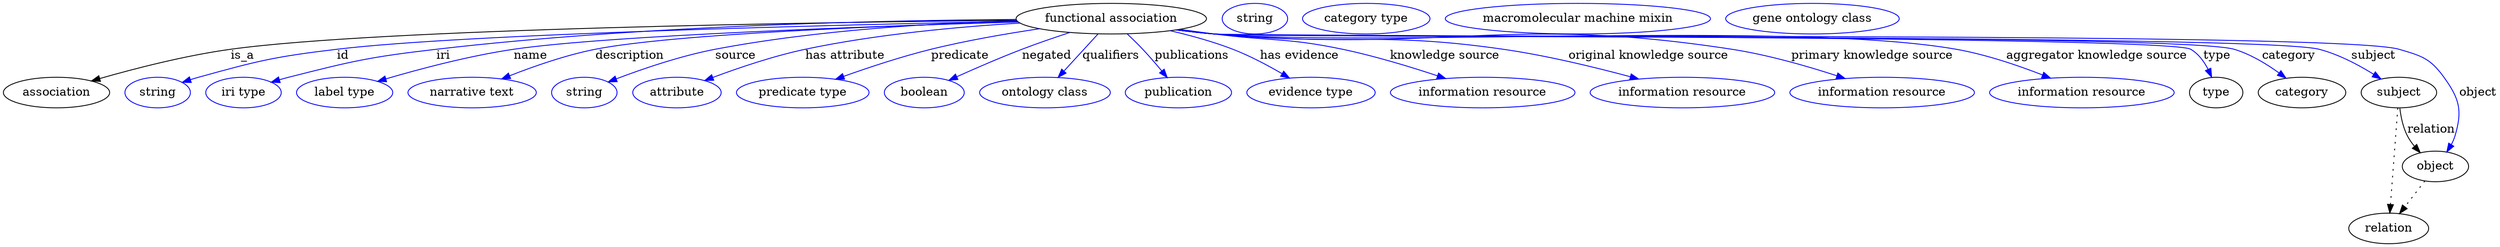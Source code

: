 digraph {
	graph [bb="0,0,2931.4,283"];
	node [label="\N"];
	"functional association"	[height=0.5,
		label="functional association",
		pos="1301.4,265",
		width=3.1053];
	association	[height=0.5,
		pos="62.394,178",
		width=1.7332];
	"functional association" -> association	[label=is_a,
		lp="281.39,221.5",
		pos="e,103.53,191.68 1189.9,263.12 960.5,260.83 442.67,253.08 267.39,229 214.08,221.68 154.46,206.3 113.32,194.51"];
	id	[color=blue,
		height=0.5,
		label=string,
		pos="181.39,178",
		width=1.0652];
	"functional association" -> id	[color=blue,
		label=id,
		lp="399.39,221.5",
		pos="e,210.38,190 1190.8,261.97 983.53,257.81 543.72,247.11 392.39,229 319,220.22 300.63,215.72 229.39,196 226.28,195.14 223.09,194.18 \
219.89,193.16",
		style=solid];
	iri	[color=blue,
		height=0.5,
		label="iri type",
		pos="282.39,178",
		width=1.2277];
	"functional association" -> iri	[color=blue,
		label=iri,
		lp="517.39,221.5",
		pos="e,315.01,190.15 1189.5,264.09 1035.7,263.07 750.69,257.07 509.39,229 431.21,219.91 411.68,215.39 335.39,196 331.97,195.13 328.43,\
194.16 324.9,193.14",
		style=solid];
	name	[color=blue,
		height=0.5,
		label="label type",
		pos="401.39,178",
		width=1.5707];
	"functional association" -> name	[color=blue,
		label=name,
		lp="620.39,221.5",
		pos="e,440.2,191.2 1192.2,261.13 1024.5,256.27 711.22,245.36 600.39,229 548.25,221.3 489.91,205.8 449.95,194.09",
		style=solid];
	description	[color=blue,
		height=0.5,
		label="narrative text",
		pos="551.39,178",
		width=2.0943];
	"functional association" -> description	[color=blue,
		label=description,
		lp="736.89,221.5",
		pos="e,586.1,193.99 1191.8,261.26 1043.8,256.93 788.06,247.1 696.39,229 661.69,222.15 623.96,208.94 595.69,197.83",
		style=solid];
	source	[color=blue,
		height=0.5,
		label=string,
		pos="683.39,178",
		width=1.0652];
	"functional association" -> source	[color=blue,
		label=source,
		lp="860.39,221.5",
		pos="e,711.31,190.51 1190.1,262.68 1095.3,259.88 955.88,251.79 836.39,229 795.9,221.28 751.26,205.85 720.71,194.16",
		style=solid];
	"has attribute"	[color=blue,
		height=0.5,
		label=attribute,
		pos="791.39,178",
		width=1.4443];
	"functional association" -> "has attribute"	[color=blue,
		label="has attribute",
		lp="989.39,221.5",
		pos="e,824.1,192.18 1194,259.78 1122.2,255.44 1025.9,246.66 942.39,229 904.89,221.07 863.66,207.04 833.78,195.85",
		style=solid];
	predicate	[color=blue,
		height=0.5,
		label="predicate type",
		pos="939.39,178",
		width=2.1665];
	"functional association" -> predicate	[color=blue,
		label=predicate,
		lp="1124.4,221.5",
		pos="e,978.33,193.75 1217.4,253.12 1178.4,247.3 1131.8,239.21 1090.4,229 1055.6,220.41 1017.3,207.67 987.91,197.2",
		style=solid];
	negated	[color=blue,
		height=0.5,
		label=boolean,
		pos="1082.4,178",
		width=1.2999];
	"functional association" -> negated	[color=blue,
		label=negated,
		lp="1225.4,221.5",
		pos="e,1111.1,192.48 1252.4,248.71 1234.7,242.89 1214.5,235.97 1196.4,229 1170.7,219.12 1142.4,206.72 1120.5,196.74",
		style=solid];
	qualifiers	[color=blue,
		height=0.5,
		label="ontology class",
		pos="1223.4,178",
		width=2.1304];
	"functional association" -> qualifiers	[color=blue,
		label=qualifiers,
		lp="1300.9,221.5",
		pos="e,1238.9,195.89 1285.6,246.8 1274.2,234.39 1258.7,217.46 1246,203.62",
		style=solid];
	publications	[color=blue,
		height=0.5,
		label=publication,
		pos="1380.4,178",
		width=1.7332];
	"functional association" -> publications	[color=blue,
		label=publications,
		lp="1396.4,221.5",
		pos="e,1367.2,195.62 1320.2,246.96 1326.2,241.37 1332.7,235.05 1338.4,229 1346,220.96 1353.9,211.79 1360.8,203.52",
		style=solid];
	"has evidence"	[color=blue,
		height=0.5,
		label="evidence type",
		pos="1536.4,178",
		width=2.0943];
	"functional association" -> "has evidence"	[color=blue,
		label="has evidence",
		lp="1522.9,221.5",
		pos="e,1511.1,195.08 1370.9,250.78 1394.6,245.28 1421,238.03 1444.4,229 1464.3,221.31 1485.3,210.17 1502.1,200.36",
		style=solid];
	"knowledge source"	[color=blue,
		height=0.5,
		label="information resource",
		pos="1738.4,178",
		width=3.015];
	"functional association" -> "knowledge source"	[color=blue,
		label="knowledge source",
		lp="1693.9,221.5",
		pos="e,1694.8,194.5 1381.7,252.47 1395.3,250.59 1409.2,248.71 1422.4,247 1489.4,238.3 1507.2,242.85 1573.4,229 1611.4,221.05 1653.2,208.33 \
1685.2,197.72",
		style=solid];
	"original knowledge source"	[color=blue,
		height=0.5,
		label="information resource",
		pos="1973.4,178",
		width=3.015];
	"functional association" -> "original knowledge source"	[color=blue,
		label="original knowledge source",
		lp="1933.4,221.5",
		pos="e,1921.9,193.96 1379.4,252.03 1393.7,250.13 1408.5,248.35 1422.4,247 1573,232.46 1612.6,250.53 1762.4,229 1813.5,221.66 1870.3,207.85 \
1912.1,196.61",
		style=solid];
	"primary knowledge source"	[color=blue,
		height=0.5,
		label="information resource",
		pos="2208.4,178",
		width=3.015];
	"functional association" -> "primary knowledge source"	[color=blue,
		label="primary knowledge source",
		lp="2196.4,221.5",
		pos="e,2164.7,194.6 1378.4,251.89 1393,249.96 1408.1,248.21 1422.4,247 1692.2,224.13 1763.7,270.12 2031.4,229 2073.6,222.51 2120.1,209.15 \
2154.8,197.87",
		style=solid];
	"aggregator knowledge source"	[color=blue,
		height=0.5,
		label="information resource",
		pos="2443.4,178",
		width=3.015];
	"functional association" -> "aggregator knowledge source"	[color=blue,
		label="aggregator knowledge source",
		lp="2460.9,221.5",
		pos="e,2406.5,194.98 1378.1,251.83 1392.7,249.89 1408,248.15 1422.4,247 1615.8,231.47 2104.3,262.44 2295.4,229 2330.4,222.87 2368.4,209.89 \
2397.1,198.7",
		style=solid];
	type	[height=0.5,
		pos="2601.4,178",
		width=0.86659];
	"functional association" -> type	[color=blue,
		label=type,
		lp="2602.4,221.5",
		pos="e,2596.1,196.13 1377.7,251.81 1392.5,249.87 1407.9,248.13 1422.4,247 1454.2,244.52 2543.7,244.94 2571.4,229 2580.5,223.75 2587.2,\
214.52 2591.9,205.41",
		style=solid];
	category	[height=0.5,
		pos="2702.4,178",
		width=1.4263];
	"functional association" -> category	[color=blue,
		label=category,
		lp="2686.9,221.5",
		pos="e,2683.5,195.01 1377.7,251.81 1392.5,249.86 1407.9,248.12 1422.4,247 1488.9,241.85 2558.4,247.86 2622.4,229 2641.6,223.35 2660.6,\
211.72 2675.4,201.1",
		style=solid];
	subject	[height=0.5,
		pos="2816.4,178",
		width=1.2277];
	"functional association" -> subject	[color=blue,
		label=subject,
		lp="2786.4,221.5",
		pos="e,2795.2,194.07 1377.7,251.79 1392.5,249.85 1407.9,248.11 1422.4,247 1494.4,241.46 2652.4,246.96 2722.4,229 2745.3,223.13 2768.7,\
210.67 2786.5,199.66",
		style=solid];
	object	[height=0.5,
		pos="2859.4,91",
		width=1.0832];
	"functional association" -> object	[color=blue,
		label=object,
		lp="2909.4,178",
		pos="e,2872.8,108.09 1377.7,251.78 1392.5,249.84 1407.9,248.11 1422.4,247 1499.6,241.1 2742.1,250.77 2816.4,229 2843,221.2 2853.2,218.5 \
2869.4,196 2887.7,170.69 2891.3,156.9 2882.4,127 2881.4,123.55 2879.9,120.13 2878.1,116.85",
		style=solid];
	association_type	[color=blue,
		height=0.5,
		label=string,
		pos="1469.4,265",
		width=1.0652];
	association_category	[color=blue,
		height=0.5,
		label="category type",
		pos="1600.4,265",
		width=2.0762];
	subject -> object	[label=relation,
		lp="2854.4,134.5",
		pos="e,2841.5,107.23 2817.5,159.55 2818.7,149.57 2821.2,137.07 2826.4,127 2828.6,122.68 2831.5,118.52 2834.7,114.66"];
	relation	[height=0.5,
		pos="2804.4,18",
		width=1.2999];
	subject -> relation	[pos="e,2805.7,36.188 2815.1,159.79 2813,132.48 2809,78.994 2806.5,46.38",
		style=dotted];
	"functional association_subject"	[color=blue,
		height=0.5,
		label="macromolecular machine mixin",
		pos="1849.4,265",
		width=4.3329];
	object -> relation	[pos="e,2817.2,35.54 2846.9,73.889 2840,64.939 2831.2,53.617 2823.4,43.584",
		style=dotted];
	"functional association_object"	[color=blue,
		height=0.5,
		label="gene ontology class",
		pos="2125.4,265",
		width=2.8345];
}
